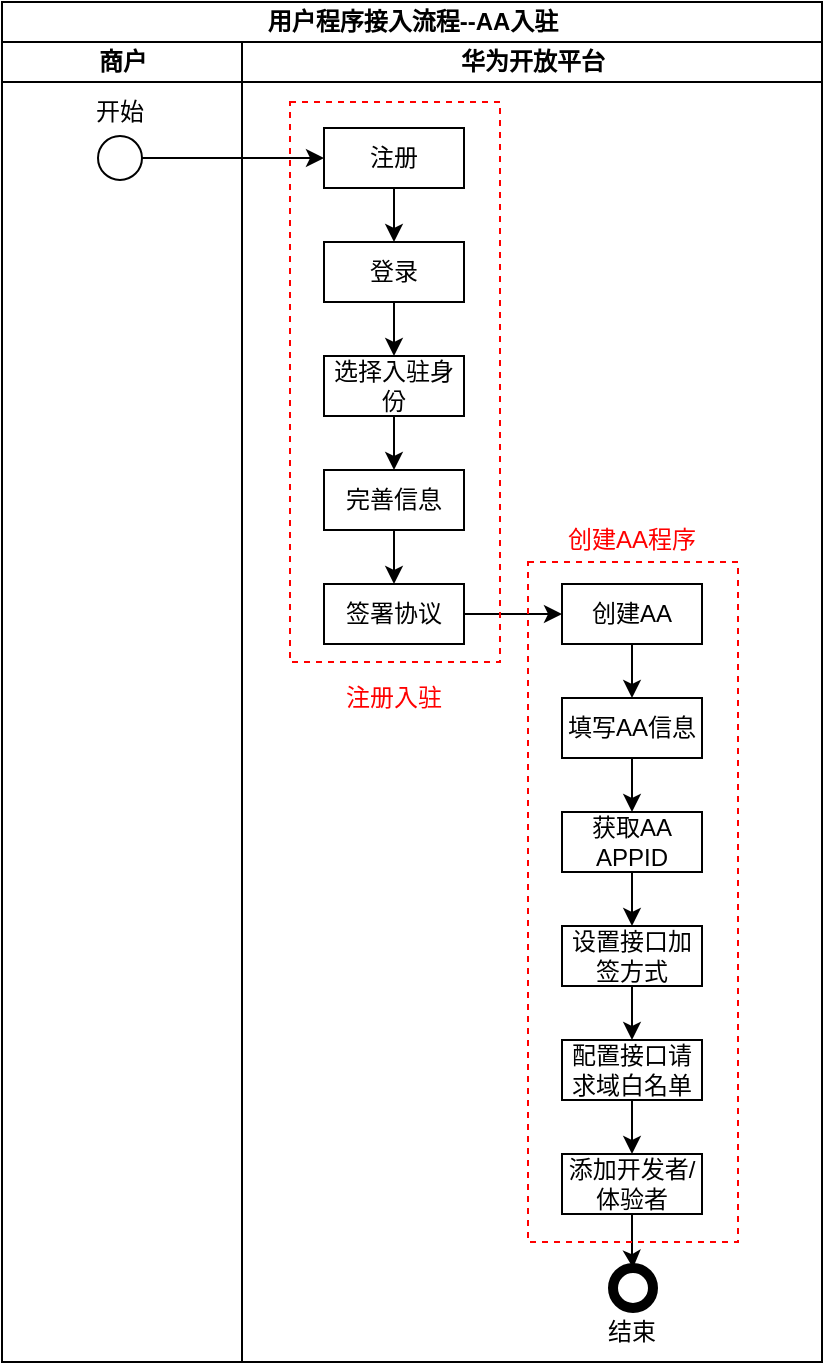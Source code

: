 <mxfile version="10.8.9" type="github"><diagram id="RDamL4-OvYVVgfU67srh" name="Page-1"><mxGraphModel dx="1356" dy="703" grid="1" gridSize="10" guides="1" tooltips="1" connect="1" arrows="1" fold="1" page="1" pageScale="1" pageWidth="827" pageHeight="1169" math="0" shadow="0"><root><mxCell id="0"/><mxCell id="1" parent="0"/><mxCell id="rKyHQYC9KWDMwhG5L-uQ-1" value="用户程序接入流程--AA入驻" style="swimlane;html=1;childLayout=stackLayout;resizeParent=1;resizeParentMax=0;startSize=20;" parent="1" vertex="1"><mxGeometry x="120" y="100" width="410" height="680" as="geometry"/></mxCell><mxCell id="rKyHQYC9KWDMwhG5L-uQ-2" value="商户" style="swimlane;html=1;startSize=20;" parent="rKyHQYC9KWDMwhG5L-uQ-1" vertex="1"><mxGeometry y="20" width="120" height="660" as="geometry"/></mxCell><mxCell id="rKyHQYC9KWDMwhG5L-uQ-5" value="" style="shape=ellipse;html=1;dashed=0;whitespace=wrap;aspect=fixed;perimeter=ellipsePerimeter;direction=west;" parent="rKyHQYC9KWDMwhG5L-uQ-2" vertex="1"><mxGeometry x="48" y="47" width="22" height="22" as="geometry"/></mxCell><mxCell id="rKyHQYC9KWDMwhG5L-uQ-3" value="华为开放平台" style="swimlane;html=1;startSize=20;" parent="rKyHQYC9KWDMwhG5L-uQ-1" vertex="1"><mxGeometry x="120" y="20" width="290" height="660" as="geometry"/></mxCell><mxCell id="rKyHQYC9KWDMwhG5L-uQ-28" style="edgeStyle=orthogonalEdgeStyle;rounded=0;orthogonalLoop=1;jettySize=auto;html=1;entryX=0.5;entryY=0;entryDx=0;entryDy=0;" parent="rKyHQYC9KWDMwhG5L-uQ-3" source="rKyHQYC9KWDMwhG5L-uQ-8" target="rKyHQYC9KWDMwhG5L-uQ-17" edge="1"><mxGeometry relative="1" as="geometry"/></mxCell><mxCell id="rKyHQYC9KWDMwhG5L-uQ-8" value="注册" style="rounded=0;whiteSpace=wrap;html=1;" parent="rKyHQYC9KWDMwhG5L-uQ-3" vertex="1"><mxGeometry x="41" y="43" width="70" height="30" as="geometry"/></mxCell><mxCell id="rKyHQYC9KWDMwhG5L-uQ-29" style="edgeStyle=orthogonalEdgeStyle;rounded=0;orthogonalLoop=1;jettySize=auto;html=1;entryX=0.5;entryY=0;entryDx=0;entryDy=0;" parent="rKyHQYC9KWDMwhG5L-uQ-3" source="rKyHQYC9KWDMwhG5L-uQ-17" target="rKyHQYC9KWDMwhG5L-uQ-18" edge="1"><mxGeometry relative="1" as="geometry"/></mxCell><mxCell id="rKyHQYC9KWDMwhG5L-uQ-17" value="登录" style="rounded=0;whiteSpace=wrap;html=1;" parent="rKyHQYC9KWDMwhG5L-uQ-3" vertex="1"><mxGeometry x="41" y="100" width="70" height="30" as="geometry"/></mxCell><mxCell id="rKyHQYC9KWDMwhG5L-uQ-30" style="edgeStyle=orthogonalEdgeStyle;rounded=0;orthogonalLoop=1;jettySize=auto;html=1;entryX=0.5;entryY=0;entryDx=0;entryDy=0;" parent="rKyHQYC9KWDMwhG5L-uQ-3" source="rKyHQYC9KWDMwhG5L-uQ-18" target="rKyHQYC9KWDMwhG5L-uQ-19" edge="1"><mxGeometry relative="1" as="geometry"/></mxCell><mxCell id="rKyHQYC9KWDMwhG5L-uQ-18" value="选择入驻身份" style="rounded=0;whiteSpace=wrap;html=1;" parent="rKyHQYC9KWDMwhG5L-uQ-3" vertex="1"><mxGeometry x="41" y="157" width="70" height="30" as="geometry"/></mxCell><mxCell id="rKyHQYC9KWDMwhG5L-uQ-34" style="edgeStyle=orthogonalEdgeStyle;rounded=0;orthogonalLoop=1;jettySize=auto;html=1;entryX=0.5;entryY=0;entryDx=0;entryDy=0;" parent="rKyHQYC9KWDMwhG5L-uQ-3" source="rKyHQYC9KWDMwhG5L-uQ-19" target="rKyHQYC9KWDMwhG5L-uQ-20" edge="1"><mxGeometry relative="1" as="geometry"/></mxCell><mxCell id="rKyHQYC9KWDMwhG5L-uQ-19" value="完善信息" style="rounded=0;whiteSpace=wrap;html=1;" parent="rKyHQYC9KWDMwhG5L-uQ-3" vertex="1"><mxGeometry x="41" y="214" width="70" height="30" as="geometry"/></mxCell><mxCell id="rKyHQYC9KWDMwhG5L-uQ-35" style="edgeStyle=orthogonalEdgeStyle;rounded=0;orthogonalLoop=1;jettySize=auto;html=1;entryX=0;entryY=0.5;entryDx=0;entryDy=0;" parent="rKyHQYC9KWDMwhG5L-uQ-3" source="rKyHQYC9KWDMwhG5L-uQ-20" target="rKyHQYC9KWDMwhG5L-uQ-21" edge="1"><mxGeometry relative="1" as="geometry"/></mxCell><mxCell id="rKyHQYC9KWDMwhG5L-uQ-20" value="签署协议" style="rounded=0;whiteSpace=wrap;html=1;" parent="rKyHQYC9KWDMwhG5L-uQ-3" vertex="1"><mxGeometry x="41" y="271" width="70" height="30" as="geometry"/></mxCell><mxCell id="rKyHQYC9KWDMwhG5L-uQ-36" style="edgeStyle=orthogonalEdgeStyle;rounded=0;orthogonalLoop=1;jettySize=auto;html=1;entryX=0.5;entryY=0;entryDx=0;entryDy=0;" parent="rKyHQYC9KWDMwhG5L-uQ-3" source="rKyHQYC9KWDMwhG5L-uQ-21" target="rKyHQYC9KWDMwhG5L-uQ-22" edge="1"><mxGeometry relative="1" as="geometry"/></mxCell><mxCell id="rKyHQYC9KWDMwhG5L-uQ-21" value="创建AA" style="rounded=0;whiteSpace=wrap;html=1;" parent="rKyHQYC9KWDMwhG5L-uQ-3" vertex="1"><mxGeometry x="160" y="271" width="70" height="30" as="geometry"/></mxCell><mxCell id="rKyHQYC9KWDMwhG5L-uQ-37" style="edgeStyle=orthogonalEdgeStyle;rounded=0;orthogonalLoop=1;jettySize=auto;html=1;" parent="rKyHQYC9KWDMwhG5L-uQ-3" source="rKyHQYC9KWDMwhG5L-uQ-22" target="rKyHQYC9KWDMwhG5L-uQ-23" edge="1"><mxGeometry relative="1" as="geometry"/></mxCell><mxCell id="rKyHQYC9KWDMwhG5L-uQ-22" value="填写AA信息" style="rounded=0;whiteSpace=wrap;html=1;" parent="rKyHQYC9KWDMwhG5L-uQ-3" vertex="1"><mxGeometry x="160" y="328" width="70" height="30" as="geometry"/></mxCell><mxCell id="rKyHQYC9KWDMwhG5L-uQ-38" style="edgeStyle=orthogonalEdgeStyle;rounded=0;orthogonalLoop=1;jettySize=auto;html=1;" parent="rKyHQYC9KWDMwhG5L-uQ-3" source="rKyHQYC9KWDMwhG5L-uQ-23" target="rKyHQYC9KWDMwhG5L-uQ-24" edge="1"><mxGeometry relative="1" as="geometry"/></mxCell><mxCell id="rKyHQYC9KWDMwhG5L-uQ-23" value="获取AA APPID" style="rounded=0;whiteSpace=wrap;html=1;" parent="rKyHQYC9KWDMwhG5L-uQ-3" vertex="1"><mxGeometry x="160" y="385" width="70" height="30" as="geometry"/></mxCell><mxCell id="rKyHQYC9KWDMwhG5L-uQ-39" style="edgeStyle=orthogonalEdgeStyle;rounded=0;orthogonalLoop=1;jettySize=auto;html=1;entryX=0.5;entryY=0;entryDx=0;entryDy=0;" parent="rKyHQYC9KWDMwhG5L-uQ-3" source="rKyHQYC9KWDMwhG5L-uQ-24" target="rKyHQYC9KWDMwhG5L-uQ-25" edge="1"><mxGeometry relative="1" as="geometry"/></mxCell><mxCell id="rKyHQYC9KWDMwhG5L-uQ-24" value="设置接口加签方式" style="rounded=0;whiteSpace=wrap;html=1;" parent="rKyHQYC9KWDMwhG5L-uQ-3" vertex="1"><mxGeometry x="160" y="442" width="70" height="30" as="geometry"/></mxCell><mxCell id="rKyHQYC9KWDMwhG5L-uQ-40" style="edgeStyle=orthogonalEdgeStyle;rounded=0;orthogonalLoop=1;jettySize=auto;html=1;entryX=0.5;entryY=0;entryDx=0;entryDy=0;" parent="rKyHQYC9KWDMwhG5L-uQ-3" source="rKyHQYC9KWDMwhG5L-uQ-25" target="rKyHQYC9KWDMwhG5L-uQ-26" edge="1"><mxGeometry relative="1" as="geometry"/></mxCell><mxCell id="rKyHQYC9KWDMwhG5L-uQ-25" value="配置接口请求域白名单" style="rounded=0;whiteSpace=wrap;html=1;" parent="rKyHQYC9KWDMwhG5L-uQ-3" vertex="1"><mxGeometry x="160" y="499" width="70" height="30" as="geometry"/></mxCell><mxCell id="yvIWzl5cFYvzuHmB2aSH-3" style="edgeStyle=orthogonalEdgeStyle;rounded=0;orthogonalLoop=1;jettySize=auto;html=1;entryX=0.5;entryY=0;entryDx=0;entryDy=0;endArrow=classic;endFill=1;" edge="1" parent="rKyHQYC9KWDMwhG5L-uQ-3" source="rKyHQYC9KWDMwhG5L-uQ-26" target="rKyHQYC9KWDMwhG5L-uQ-27"><mxGeometry relative="1" as="geometry"/></mxCell><mxCell id="rKyHQYC9KWDMwhG5L-uQ-26" value="添加开发者/体验者" style="rounded=0;whiteSpace=wrap;html=1;" parent="rKyHQYC9KWDMwhG5L-uQ-3" vertex="1"><mxGeometry x="160" y="556" width="70" height="30" as="geometry"/></mxCell><mxCell id="rKyHQYC9KWDMwhG5L-uQ-27" value="" style="shape=ellipse;html=1;dashed=0;whitespace=wrap;aspect=fixed;strokeWidth=5;perimeter=ellipsePerimeter;" parent="rKyHQYC9KWDMwhG5L-uQ-3" vertex="1"><mxGeometry x="185.5" y="613" width="20" height="20" as="geometry"/></mxCell><mxCell id="rKyHQYC9KWDMwhG5L-uQ-42" value="结束" style="text;html=1;resizable=0;points=[];autosize=1;align=left;verticalAlign=top;spacingTop=-4;" parent="rKyHQYC9KWDMwhG5L-uQ-3" vertex="1"><mxGeometry x="180.5" y="635" width="50" height="10" as="geometry"/></mxCell><mxCell id="rKyHQYC9KWDMwhG5L-uQ-43" value="" style="rounded=0;whiteSpace=wrap;html=1;fillColor=none;dashed=1;strokeColor=#FF0000;" parent="rKyHQYC9KWDMwhG5L-uQ-3" vertex="1"><mxGeometry x="143" y="260" width="105" height="340" as="geometry"/></mxCell><mxCell id="rKyHQYC9KWDMwhG5L-uQ-44" value="" style="rounded=0;whiteSpace=wrap;html=1;fillColor=none;dashed=1;strokeColor=#FF0000;" parent="rKyHQYC9KWDMwhG5L-uQ-3" vertex="1"><mxGeometry x="24" y="30" width="105" height="280" as="geometry"/></mxCell><mxCell id="7aohEMpxZkKdHescvlkh-1" value="&lt;font color=&quot;#ff0000&quot;&gt;注册入驻&lt;/font&gt;" style="text;html=1;resizable=0;points=[];autosize=1;align=left;verticalAlign=top;spacingTop=-4;" parent="rKyHQYC9KWDMwhG5L-uQ-3" vertex="1"><mxGeometry x="50" y="318" width="80" height="10" as="geometry"/></mxCell><mxCell id="7aohEMpxZkKdHescvlkh-2" value="&lt;font color=&quot;#ff0000&quot;&gt;创建AA程序&lt;/font&gt;" style="text;html=1;resizable=0;points=[];autosize=1;align=left;verticalAlign=top;spacingTop=-4;" parent="rKyHQYC9KWDMwhG5L-uQ-3" vertex="1"><mxGeometry x="161" y="239" width="100" height="10" as="geometry"/></mxCell><mxCell id="rKyHQYC9KWDMwhG5L-uQ-9" style="edgeStyle=orthogonalEdgeStyle;rounded=0;orthogonalLoop=1;jettySize=auto;html=1;entryX=0;entryY=0.5;entryDx=0;entryDy=0;" parent="rKyHQYC9KWDMwhG5L-uQ-1" source="rKyHQYC9KWDMwhG5L-uQ-5" target="rKyHQYC9KWDMwhG5L-uQ-8" edge="1"><mxGeometry relative="1" as="geometry"/></mxCell><mxCell id="rKyHQYC9KWDMwhG5L-uQ-7" value="开始" style="text;html=1;resizable=0;points=[];autosize=1;align=left;verticalAlign=top;spacingTop=-4;" parent="1" vertex="1"><mxGeometry x="165" y="145" width="50" height="10" as="geometry"/></mxCell></root></mxGraphModel></diagram></mxfile>